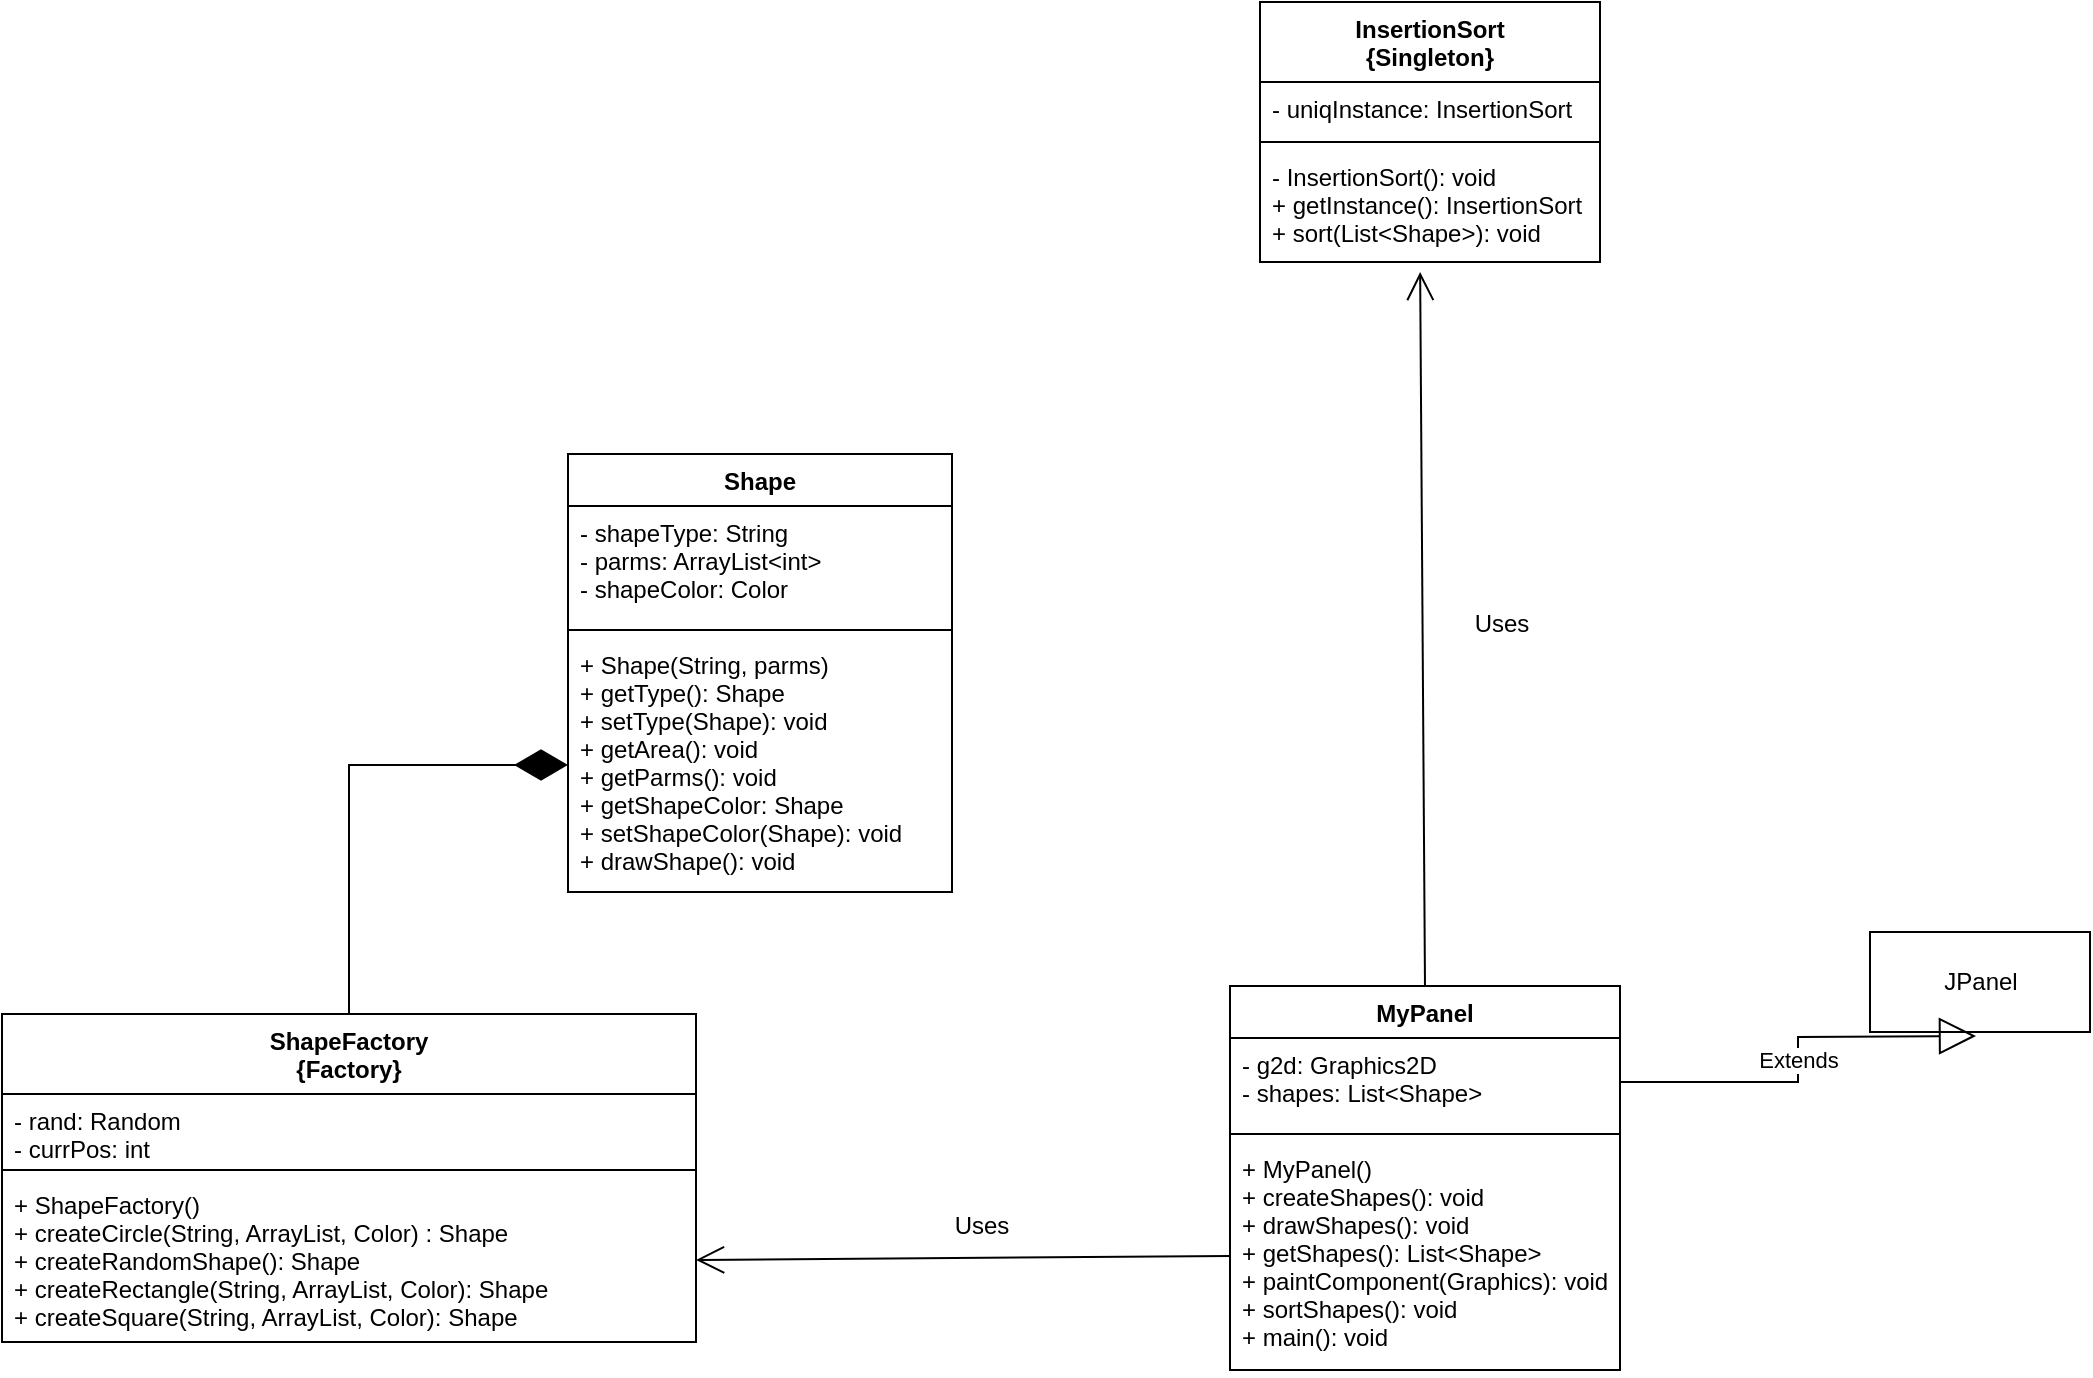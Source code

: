 <mxfile version="15.4.0" type="device"><diagram name="Page-1" id="c4acf3e9-155e-7222-9cf6-157b1a14988f"><mxGraphModel dx="2412" dy="1139" grid="0" gridSize="10" guides="1" tooltips="1" connect="1" arrows="1" fold="1" page="1" pageScale="1" pageWidth="850" pageHeight="1100" background="none" math="0" shadow="0"><root><mxCell id="0"/><mxCell id="1" parent="0"/><mxCell id="lrzkr_fO4ObnSZKDynek-35" value="" style="text;strokeColor=none;fillColor=none;align=left;verticalAlign=middle;spacingTop=-1;spacingLeft=4;spacingRight=4;rotatable=0;labelPosition=right;points=[];portConstraint=eastwest;" parent="1" vertex="1"><mxGeometry x="-382" y="228" width="20" height="14" as="geometry"/></mxCell><mxCell id="lrzkr_fO4ObnSZKDynek-66" value="InsertionSort&#10;{Singleton}" style="swimlane;fontStyle=1;align=center;verticalAlign=top;childLayout=stackLayout;horizontal=1;startSize=40;horizontalStack=0;resizeParent=1;resizeParentMax=0;resizeLast=0;collapsible=1;marginBottom=0;" parent="1" vertex="1"><mxGeometry x="86" y="192" width="170" height="130" as="geometry"/></mxCell><mxCell id="lrzkr_fO4ObnSZKDynek-67" value="- uniqInstance: InsertionSort" style="text;strokeColor=none;fillColor=none;align=left;verticalAlign=top;spacingLeft=4;spacingRight=4;overflow=hidden;rotatable=0;points=[[0,0.5],[1,0.5]];portConstraint=eastwest;" parent="lrzkr_fO4ObnSZKDynek-66" vertex="1"><mxGeometry y="40" width="170" height="26" as="geometry"/></mxCell><mxCell id="lrzkr_fO4ObnSZKDynek-68" value="" style="line;strokeWidth=1;fillColor=none;align=left;verticalAlign=middle;spacingTop=-1;spacingLeft=3;spacingRight=3;rotatable=0;labelPosition=right;points=[];portConstraint=eastwest;" parent="lrzkr_fO4ObnSZKDynek-66" vertex="1"><mxGeometry y="66" width="170" height="8" as="geometry"/></mxCell><mxCell id="lrzkr_fO4ObnSZKDynek-69" value="- InsertionSort(): void&#10;+ getInstance(): InsertionSort&#10;+ sort(List&lt;Shape&gt;): void&#10;" style="text;strokeColor=none;fillColor=none;align=left;verticalAlign=top;spacingLeft=4;spacingRight=4;overflow=hidden;rotatable=0;points=[[0,0.5],[1,0.5]];portConstraint=eastwest;" parent="lrzkr_fO4ObnSZKDynek-66" vertex="1"><mxGeometry y="74" width="170" height="56" as="geometry"/></mxCell><mxCell id="lrzkr_fO4ObnSZKDynek-70" value="ShapeFactory&#10;{Factory}" style="swimlane;fontStyle=1;align=center;verticalAlign=top;childLayout=stackLayout;horizontal=1;startSize=40;horizontalStack=0;resizeParent=1;resizeParentMax=0;resizeLast=0;collapsible=1;marginBottom=0;" parent="1" vertex="1"><mxGeometry x="-543" y="698" width="347" height="164" as="geometry"/></mxCell><mxCell id="lrzkr_fO4ObnSZKDynek-71" value="- rand: Random&#10;- currPos: int" style="text;strokeColor=none;fillColor=none;align=left;verticalAlign=top;spacingLeft=4;spacingRight=4;overflow=hidden;rotatable=0;points=[[0,0.5],[1,0.5]];portConstraint=eastwest;" parent="lrzkr_fO4ObnSZKDynek-70" vertex="1"><mxGeometry y="40" width="347" height="34" as="geometry"/></mxCell><mxCell id="lrzkr_fO4ObnSZKDynek-72" value="" style="line;strokeWidth=1;fillColor=none;align=left;verticalAlign=middle;spacingTop=-1;spacingLeft=3;spacingRight=3;rotatable=0;labelPosition=right;points=[];portConstraint=eastwest;" parent="lrzkr_fO4ObnSZKDynek-70" vertex="1"><mxGeometry y="74" width="347" height="8" as="geometry"/></mxCell><mxCell id="lrzkr_fO4ObnSZKDynek-73" value="+ ShapeFactory()&#10;+ createCircle(String, ArrayList, Color) : Shape&#10;+ createRandomShape(): Shape&#10;+ createRectangle(String, ArrayList, Color): Shape&#10;+ createSquare(String, ArrayList, Color): Shape" style="text;strokeColor=none;fillColor=none;align=left;verticalAlign=top;spacingLeft=4;spacingRight=4;overflow=hidden;rotatable=0;points=[[0,0.5],[1,0.5]];portConstraint=eastwest;" parent="lrzkr_fO4ObnSZKDynek-70" vertex="1"><mxGeometry y="82" width="347" height="82" as="geometry"/></mxCell><mxCell id="lrzkr_fO4ObnSZKDynek-81" value="MyPanel" style="swimlane;fontStyle=1;align=center;verticalAlign=top;childLayout=stackLayout;horizontal=1;startSize=26;horizontalStack=0;resizeParent=1;resizeParentMax=0;resizeLast=0;collapsible=1;marginBottom=0;" parent="1" vertex="1"><mxGeometry x="71" y="684" width="195" height="192" as="geometry"/></mxCell><mxCell id="lrzkr_fO4ObnSZKDynek-82" value="- g2d: Graphics2D&#10;- shapes: List&lt;Shape&gt; " style="text;strokeColor=none;fillColor=none;align=left;verticalAlign=top;spacingLeft=4;spacingRight=4;overflow=hidden;rotatable=0;points=[[0,0.5],[1,0.5]];portConstraint=eastwest;" parent="lrzkr_fO4ObnSZKDynek-81" vertex="1"><mxGeometry y="26" width="195" height="44" as="geometry"/></mxCell><mxCell id="lrzkr_fO4ObnSZKDynek-83" value="" style="line;strokeWidth=1;fillColor=none;align=left;verticalAlign=middle;spacingTop=-1;spacingLeft=3;spacingRight=3;rotatable=0;labelPosition=right;points=[];portConstraint=eastwest;" parent="lrzkr_fO4ObnSZKDynek-81" vertex="1"><mxGeometry y="70" width="195" height="8" as="geometry"/></mxCell><mxCell id="lrzkr_fO4ObnSZKDynek-84" value="+ MyPanel()&#10;+ createShapes(): void&#10;+ drawShapes(): void&#10;+ getShapes(): List&lt;Shape&gt;&#10;+ paintComponent(Graphics): void&#10;+ sortShapes(): void&#10;+ main(): void&#10;" style="text;strokeColor=none;fillColor=none;align=left;verticalAlign=top;spacingLeft=4;spacingRight=4;overflow=hidden;rotatable=0;points=[[0,0.5],[1,0.5]];portConstraint=eastwest;" parent="lrzkr_fO4ObnSZKDynek-81" vertex="1"><mxGeometry y="78" width="195" height="114" as="geometry"/></mxCell><mxCell id="lrzkr_fO4ObnSZKDynek-86" value="" style="endArrow=open;endFill=1;endSize=12;html=1;exitX=0.5;exitY=0;exitDx=0;exitDy=0;entryX=0.471;entryY=1.089;entryDx=0;entryDy=0;entryPerimeter=0;" parent="1" source="lrzkr_fO4ObnSZKDynek-81" target="lrzkr_fO4ObnSZKDynek-69" edge="1"><mxGeometry width="160" relative="1" as="geometry"><mxPoint x="134" y="425" as="sourcePoint"/><mxPoint x="294" y="425" as="targetPoint"/></mxGeometry></mxCell><mxCell id="lrzkr_fO4ObnSZKDynek-88" value="" style="endArrow=open;endFill=1;endSize=12;html=1;exitX=0;exitY=0.5;exitDx=0;exitDy=0;entryX=1;entryY=0.5;entryDx=0;entryDy=0;" parent="1" source="lrzkr_fO4ObnSZKDynek-84" target="lrzkr_fO4ObnSZKDynek-73" edge="1"><mxGeometry width="160" relative="1" as="geometry"><mxPoint x="-224" y="731" as="sourcePoint"/><mxPoint x="-64" y="731" as="targetPoint"/></mxGeometry></mxCell><mxCell id="fpk4Jq31zzA2S_L0nlf_-7" value="Uses" style="text;html=1;strokeColor=none;fillColor=none;align=center;verticalAlign=middle;whiteSpace=wrap;rounded=0;" parent="1" vertex="1"><mxGeometry x="-83" y="789" width="60" height="30" as="geometry"/></mxCell><mxCell id="fpk4Jq31zzA2S_L0nlf_-9" value="Uses" style="text;html=1;strokeColor=none;fillColor=none;align=center;verticalAlign=middle;whiteSpace=wrap;rounded=0;" parent="1" vertex="1"><mxGeometry x="177" y="488" width="60" height="30" as="geometry"/></mxCell><mxCell id="U-IV3Wav2Zs1yPiqduL2-1" value="JPanel" style="html=1;" parent="1" vertex="1"><mxGeometry x="391" y="657" width="110" height="50" as="geometry"/></mxCell><mxCell id="U-IV3Wav2Zs1yPiqduL2-2" value="Extends" style="endArrow=block;endSize=16;endFill=0;html=1;rounded=0;edgeStyle=orthogonalEdgeStyle;exitX=1;exitY=0.5;exitDx=0;exitDy=0;entryX=0;entryY=0.5;entryDx=0;entryDy=0;" parent="1" source="lrzkr_fO4ObnSZKDynek-82" edge="1"><mxGeometry width="160" relative="1" as="geometry"><mxPoint x="231" y="641" as="sourcePoint"/><mxPoint x="444" y="709" as="targetPoint"/></mxGeometry></mxCell><mxCell id="TP6rEQRmRC1XHWc1PjnQ-1" value="Shape&#10;" style="swimlane;fontStyle=1;align=center;verticalAlign=top;childLayout=stackLayout;horizontal=1;startSize=26;horizontalStack=0;resizeParent=1;resizeParentMax=0;resizeLast=0;collapsible=1;marginBottom=0;" vertex="1" parent="1"><mxGeometry x="-260" y="418" width="192" height="219" as="geometry"/></mxCell><mxCell id="TP6rEQRmRC1XHWc1PjnQ-2" value="- shapeType: String&#10;- parms: ArrayList&lt;int&gt;&#10;- shapeColor: Color" style="text;strokeColor=none;fillColor=none;align=left;verticalAlign=top;spacingLeft=4;spacingRight=4;overflow=hidden;rotatable=0;points=[[0,0.5],[1,0.5]];portConstraint=eastwest;" vertex="1" parent="TP6rEQRmRC1XHWc1PjnQ-1"><mxGeometry y="26" width="192" height="58" as="geometry"/></mxCell><mxCell id="TP6rEQRmRC1XHWc1PjnQ-3" value="" style="line;strokeWidth=1;fillColor=none;align=left;verticalAlign=middle;spacingTop=-1;spacingLeft=3;spacingRight=3;rotatable=0;labelPosition=right;points=[];portConstraint=eastwest;" vertex="1" parent="TP6rEQRmRC1XHWc1PjnQ-1"><mxGeometry y="84" width="192" height="8" as="geometry"/></mxCell><mxCell id="TP6rEQRmRC1XHWc1PjnQ-4" value="+ Shape(String, parms)&#10;+ getType(): Shape&#10;+ setType(Shape): void&#10;+ getArea(): void&#10;+ getParms(): void&#10;+ getShapeColor: Shape&#10;+ setShapeColor(Shape): void&#10;+ drawShape(): void" style="text;strokeColor=none;fillColor=none;align=left;verticalAlign=top;spacingLeft=4;spacingRight=4;overflow=hidden;rotatable=0;points=[[0,0.5],[1,0.5]];portConstraint=eastwest;" vertex="1" parent="TP6rEQRmRC1XHWc1PjnQ-1"><mxGeometry y="92" width="192" height="127" as="geometry"/></mxCell><mxCell id="TP6rEQRmRC1XHWc1PjnQ-7" value="" style="endArrow=diamondThin;endFill=1;endSize=24;html=1;rounded=0;edgeStyle=orthogonalEdgeStyle;entryX=0;entryY=0.5;entryDx=0;entryDy=0;exitX=0.5;exitY=0;exitDx=0;exitDy=0;" edge="1" parent="1" source="lrzkr_fO4ObnSZKDynek-70" target="TP6rEQRmRC1XHWc1PjnQ-4"><mxGeometry width="160" relative="1" as="geometry"><mxPoint x="-511" y="642" as="sourcePoint"/><mxPoint x="-351" y="642" as="targetPoint"/></mxGeometry></mxCell></root></mxGraphModel></diagram></mxfile>